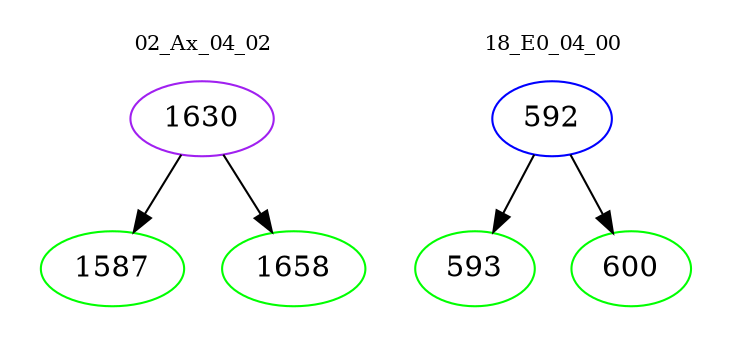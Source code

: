 digraph{
subgraph cluster_0 {
color = white
label = "02_Ax_04_02";
fontsize=10;
T0_1630 [label="1630", color="purple"]
T0_1630 -> T0_1587 [color="black"]
T0_1587 [label="1587", color="green"]
T0_1630 -> T0_1658 [color="black"]
T0_1658 [label="1658", color="green"]
}
subgraph cluster_1 {
color = white
label = "18_E0_04_00";
fontsize=10;
T1_592 [label="592", color="blue"]
T1_592 -> T1_593 [color="black"]
T1_593 [label="593", color="green"]
T1_592 -> T1_600 [color="black"]
T1_600 [label="600", color="green"]
}
}
